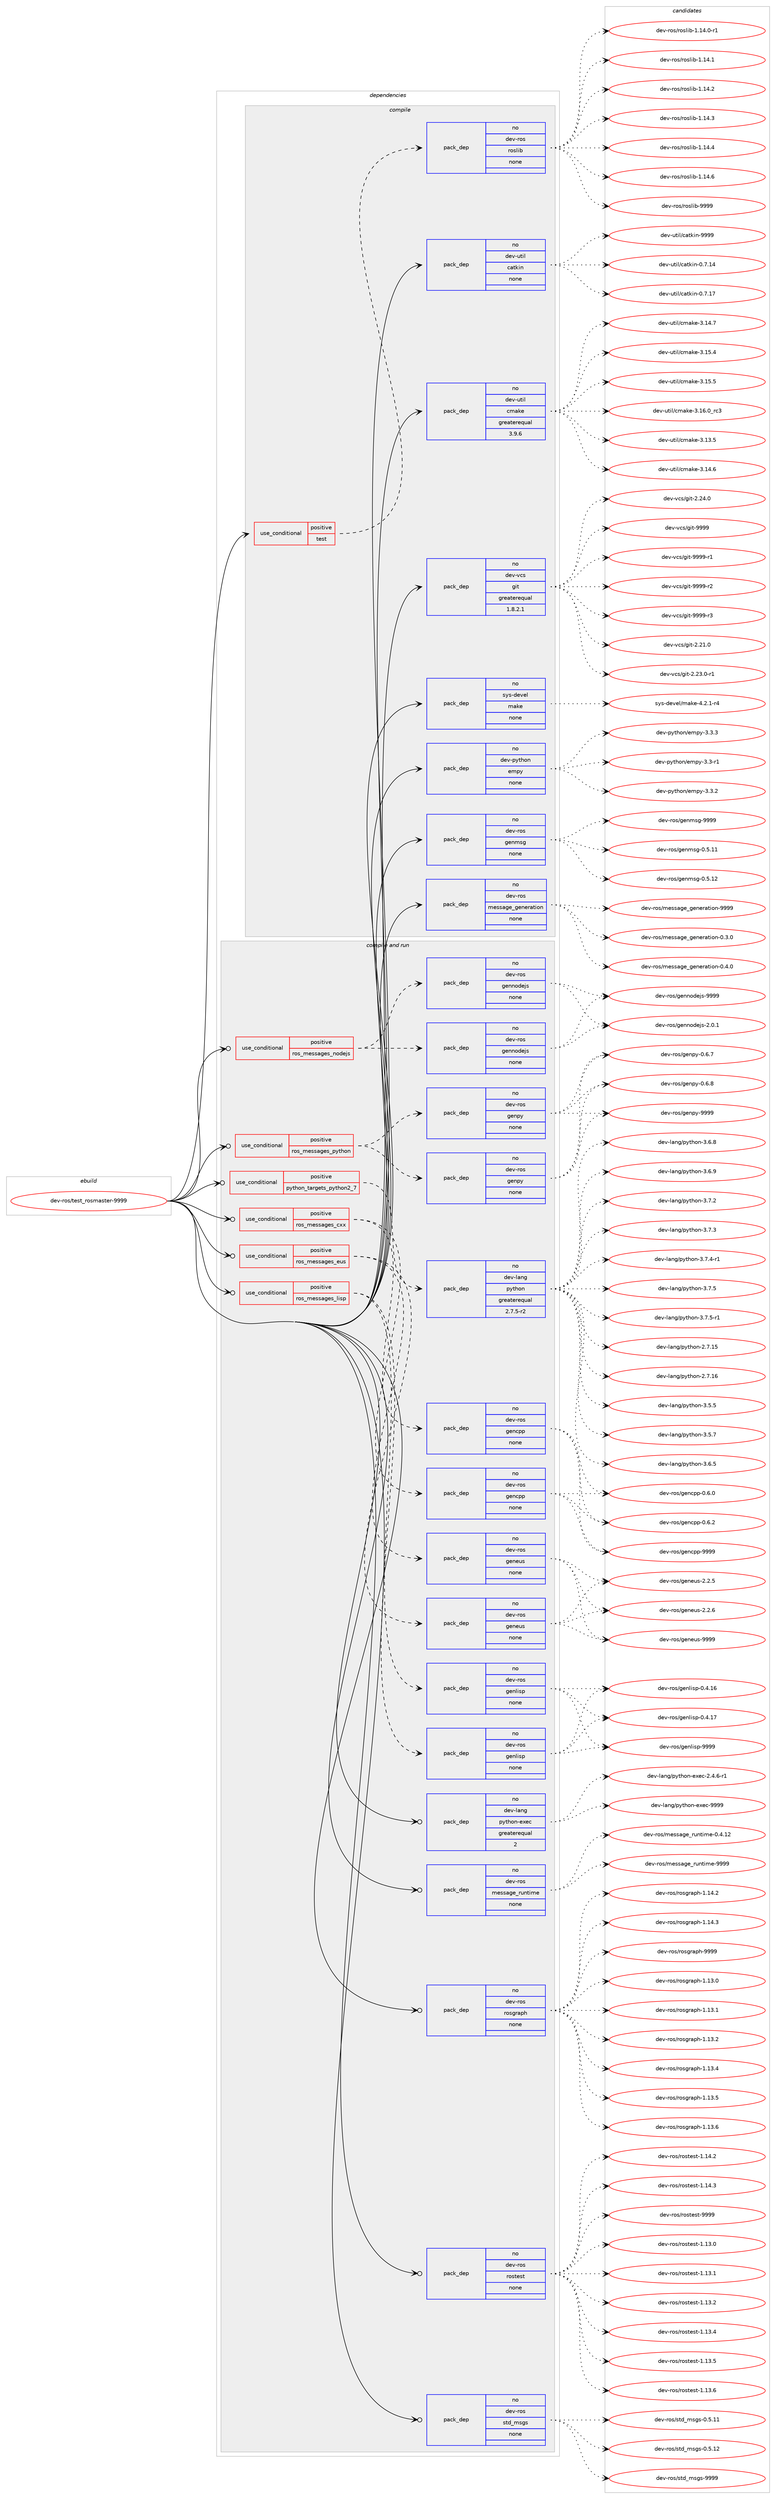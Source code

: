 digraph prolog {

# *************
# Graph options
# *************

newrank=true;
concentrate=true;
compound=true;
graph [rankdir=LR,fontname=Helvetica,fontsize=10,ranksep=1.5];#, ranksep=2.5, nodesep=0.2];
edge  [arrowhead=vee];
node  [fontname=Helvetica,fontsize=10];

# **********
# The ebuild
# **********

subgraph cluster_leftcol {
color=gray;
rank=same;
label=<<i>ebuild</i>>;
id [label="dev-ros/test_rosmaster-9999", color=red, width=4, href="../dev-ros/test_rosmaster-9999.svg"];
}

# ****************
# The dependencies
# ****************

subgraph cluster_midcol {
color=gray;
label=<<i>dependencies</i>>;
subgraph cluster_compile {
fillcolor="#eeeeee";
style=filled;
label=<<i>compile</i>>;
subgraph cond155938 {
dependency669589 [label=<<TABLE BORDER="0" CELLBORDER="1" CELLSPACING="0" CELLPADDING="4"><TR><TD ROWSPAN="3" CELLPADDING="10">use_conditional</TD></TR><TR><TD>positive</TD></TR><TR><TD>test</TD></TR></TABLE>>, shape=none, color=red];
subgraph pack501745 {
dependency669590 [label=<<TABLE BORDER="0" CELLBORDER="1" CELLSPACING="0" CELLPADDING="4" WIDTH="220"><TR><TD ROWSPAN="6" CELLPADDING="30">pack_dep</TD></TR><TR><TD WIDTH="110">no</TD></TR><TR><TD>dev-ros</TD></TR><TR><TD>roslib</TD></TR><TR><TD>none</TD></TR><TR><TD></TD></TR></TABLE>>, shape=none, color=blue];
}
dependency669589:e -> dependency669590:w [weight=20,style="dashed",arrowhead="vee"];
}
id:e -> dependency669589:w [weight=20,style="solid",arrowhead="vee"];
subgraph pack501746 {
dependency669591 [label=<<TABLE BORDER="0" CELLBORDER="1" CELLSPACING="0" CELLPADDING="4" WIDTH="220"><TR><TD ROWSPAN="6" CELLPADDING="30">pack_dep</TD></TR><TR><TD WIDTH="110">no</TD></TR><TR><TD>dev-python</TD></TR><TR><TD>empy</TD></TR><TR><TD>none</TD></TR><TR><TD></TD></TR></TABLE>>, shape=none, color=blue];
}
id:e -> dependency669591:w [weight=20,style="solid",arrowhead="vee"];
subgraph pack501747 {
dependency669592 [label=<<TABLE BORDER="0" CELLBORDER="1" CELLSPACING="0" CELLPADDING="4" WIDTH="220"><TR><TD ROWSPAN="6" CELLPADDING="30">pack_dep</TD></TR><TR><TD WIDTH="110">no</TD></TR><TR><TD>dev-ros</TD></TR><TR><TD>genmsg</TD></TR><TR><TD>none</TD></TR><TR><TD></TD></TR></TABLE>>, shape=none, color=blue];
}
id:e -> dependency669592:w [weight=20,style="solid",arrowhead="vee"];
subgraph pack501748 {
dependency669593 [label=<<TABLE BORDER="0" CELLBORDER="1" CELLSPACING="0" CELLPADDING="4" WIDTH="220"><TR><TD ROWSPAN="6" CELLPADDING="30">pack_dep</TD></TR><TR><TD WIDTH="110">no</TD></TR><TR><TD>dev-ros</TD></TR><TR><TD>message_generation</TD></TR><TR><TD>none</TD></TR><TR><TD></TD></TR></TABLE>>, shape=none, color=blue];
}
id:e -> dependency669593:w [weight=20,style="solid",arrowhead="vee"];
subgraph pack501749 {
dependency669594 [label=<<TABLE BORDER="0" CELLBORDER="1" CELLSPACING="0" CELLPADDING="4" WIDTH="220"><TR><TD ROWSPAN="6" CELLPADDING="30">pack_dep</TD></TR><TR><TD WIDTH="110">no</TD></TR><TR><TD>dev-util</TD></TR><TR><TD>catkin</TD></TR><TR><TD>none</TD></TR><TR><TD></TD></TR></TABLE>>, shape=none, color=blue];
}
id:e -> dependency669594:w [weight=20,style="solid",arrowhead="vee"];
subgraph pack501750 {
dependency669595 [label=<<TABLE BORDER="0" CELLBORDER="1" CELLSPACING="0" CELLPADDING="4" WIDTH="220"><TR><TD ROWSPAN="6" CELLPADDING="30">pack_dep</TD></TR><TR><TD WIDTH="110">no</TD></TR><TR><TD>dev-util</TD></TR><TR><TD>cmake</TD></TR><TR><TD>greaterequal</TD></TR><TR><TD>3.9.6</TD></TR></TABLE>>, shape=none, color=blue];
}
id:e -> dependency669595:w [weight=20,style="solid",arrowhead="vee"];
subgraph pack501751 {
dependency669596 [label=<<TABLE BORDER="0" CELLBORDER="1" CELLSPACING="0" CELLPADDING="4" WIDTH="220"><TR><TD ROWSPAN="6" CELLPADDING="30">pack_dep</TD></TR><TR><TD WIDTH="110">no</TD></TR><TR><TD>dev-vcs</TD></TR><TR><TD>git</TD></TR><TR><TD>greaterequal</TD></TR><TR><TD>1.8.2.1</TD></TR></TABLE>>, shape=none, color=blue];
}
id:e -> dependency669596:w [weight=20,style="solid",arrowhead="vee"];
subgraph pack501752 {
dependency669597 [label=<<TABLE BORDER="0" CELLBORDER="1" CELLSPACING="0" CELLPADDING="4" WIDTH="220"><TR><TD ROWSPAN="6" CELLPADDING="30">pack_dep</TD></TR><TR><TD WIDTH="110">no</TD></TR><TR><TD>sys-devel</TD></TR><TR><TD>make</TD></TR><TR><TD>none</TD></TR><TR><TD></TD></TR></TABLE>>, shape=none, color=blue];
}
id:e -> dependency669597:w [weight=20,style="solid",arrowhead="vee"];
}
subgraph cluster_compileandrun {
fillcolor="#eeeeee";
style=filled;
label=<<i>compile and run</i>>;
subgraph cond155939 {
dependency669598 [label=<<TABLE BORDER="0" CELLBORDER="1" CELLSPACING="0" CELLPADDING="4"><TR><TD ROWSPAN="3" CELLPADDING="10">use_conditional</TD></TR><TR><TD>positive</TD></TR><TR><TD>python_targets_python2_7</TD></TR></TABLE>>, shape=none, color=red];
subgraph pack501753 {
dependency669599 [label=<<TABLE BORDER="0" CELLBORDER="1" CELLSPACING="0" CELLPADDING="4" WIDTH="220"><TR><TD ROWSPAN="6" CELLPADDING="30">pack_dep</TD></TR><TR><TD WIDTH="110">no</TD></TR><TR><TD>dev-lang</TD></TR><TR><TD>python</TD></TR><TR><TD>greaterequal</TD></TR><TR><TD>2.7.5-r2</TD></TR></TABLE>>, shape=none, color=blue];
}
dependency669598:e -> dependency669599:w [weight=20,style="dashed",arrowhead="vee"];
}
id:e -> dependency669598:w [weight=20,style="solid",arrowhead="odotvee"];
subgraph cond155940 {
dependency669600 [label=<<TABLE BORDER="0" CELLBORDER="1" CELLSPACING="0" CELLPADDING="4"><TR><TD ROWSPAN="3" CELLPADDING="10">use_conditional</TD></TR><TR><TD>positive</TD></TR><TR><TD>ros_messages_cxx</TD></TR></TABLE>>, shape=none, color=red];
subgraph pack501754 {
dependency669601 [label=<<TABLE BORDER="0" CELLBORDER="1" CELLSPACING="0" CELLPADDING="4" WIDTH="220"><TR><TD ROWSPAN="6" CELLPADDING="30">pack_dep</TD></TR><TR><TD WIDTH="110">no</TD></TR><TR><TD>dev-ros</TD></TR><TR><TD>gencpp</TD></TR><TR><TD>none</TD></TR><TR><TD></TD></TR></TABLE>>, shape=none, color=blue];
}
dependency669600:e -> dependency669601:w [weight=20,style="dashed",arrowhead="vee"];
subgraph pack501755 {
dependency669602 [label=<<TABLE BORDER="0" CELLBORDER="1" CELLSPACING="0" CELLPADDING="4" WIDTH="220"><TR><TD ROWSPAN="6" CELLPADDING="30">pack_dep</TD></TR><TR><TD WIDTH="110">no</TD></TR><TR><TD>dev-ros</TD></TR><TR><TD>gencpp</TD></TR><TR><TD>none</TD></TR><TR><TD></TD></TR></TABLE>>, shape=none, color=blue];
}
dependency669600:e -> dependency669602:w [weight=20,style="dashed",arrowhead="vee"];
}
id:e -> dependency669600:w [weight=20,style="solid",arrowhead="odotvee"];
subgraph cond155941 {
dependency669603 [label=<<TABLE BORDER="0" CELLBORDER="1" CELLSPACING="0" CELLPADDING="4"><TR><TD ROWSPAN="3" CELLPADDING="10">use_conditional</TD></TR><TR><TD>positive</TD></TR><TR><TD>ros_messages_eus</TD></TR></TABLE>>, shape=none, color=red];
subgraph pack501756 {
dependency669604 [label=<<TABLE BORDER="0" CELLBORDER="1" CELLSPACING="0" CELLPADDING="4" WIDTH="220"><TR><TD ROWSPAN="6" CELLPADDING="30">pack_dep</TD></TR><TR><TD WIDTH="110">no</TD></TR><TR><TD>dev-ros</TD></TR><TR><TD>geneus</TD></TR><TR><TD>none</TD></TR><TR><TD></TD></TR></TABLE>>, shape=none, color=blue];
}
dependency669603:e -> dependency669604:w [weight=20,style="dashed",arrowhead="vee"];
subgraph pack501757 {
dependency669605 [label=<<TABLE BORDER="0" CELLBORDER="1" CELLSPACING="0" CELLPADDING="4" WIDTH="220"><TR><TD ROWSPAN="6" CELLPADDING="30">pack_dep</TD></TR><TR><TD WIDTH="110">no</TD></TR><TR><TD>dev-ros</TD></TR><TR><TD>geneus</TD></TR><TR><TD>none</TD></TR><TR><TD></TD></TR></TABLE>>, shape=none, color=blue];
}
dependency669603:e -> dependency669605:w [weight=20,style="dashed",arrowhead="vee"];
}
id:e -> dependency669603:w [weight=20,style="solid",arrowhead="odotvee"];
subgraph cond155942 {
dependency669606 [label=<<TABLE BORDER="0" CELLBORDER="1" CELLSPACING="0" CELLPADDING="4"><TR><TD ROWSPAN="3" CELLPADDING="10">use_conditional</TD></TR><TR><TD>positive</TD></TR><TR><TD>ros_messages_lisp</TD></TR></TABLE>>, shape=none, color=red];
subgraph pack501758 {
dependency669607 [label=<<TABLE BORDER="0" CELLBORDER="1" CELLSPACING="0" CELLPADDING="4" WIDTH="220"><TR><TD ROWSPAN="6" CELLPADDING="30">pack_dep</TD></TR><TR><TD WIDTH="110">no</TD></TR><TR><TD>dev-ros</TD></TR><TR><TD>genlisp</TD></TR><TR><TD>none</TD></TR><TR><TD></TD></TR></TABLE>>, shape=none, color=blue];
}
dependency669606:e -> dependency669607:w [weight=20,style="dashed",arrowhead="vee"];
subgraph pack501759 {
dependency669608 [label=<<TABLE BORDER="0" CELLBORDER="1" CELLSPACING="0" CELLPADDING="4" WIDTH="220"><TR><TD ROWSPAN="6" CELLPADDING="30">pack_dep</TD></TR><TR><TD WIDTH="110">no</TD></TR><TR><TD>dev-ros</TD></TR><TR><TD>genlisp</TD></TR><TR><TD>none</TD></TR><TR><TD></TD></TR></TABLE>>, shape=none, color=blue];
}
dependency669606:e -> dependency669608:w [weight=20,style="dashed",arrowhead="vee"];
}
id:e -> dependency669606:w [weight=20,style="solid",arrowhead="odotvee"];
subgraph cond155943 {
dependency669609 [label=<<TABLE BORDER="0" CELLBORDER="1" CELLSPACING="0" CELLPADDING="4"><TR><TD ROWSPAN="3" CELLPADDING="10">use_conditional</TD></TR><TR><TD>positive</TD></TR><TR><TD>ros_messages_nodejs</TD></TR></TABLE>>, shape=none, color=red];
subgraph pack501760 {
dependency669610 [label=<<TABLE BORDER="0" CELLBORDER="1" CELLSPACING="0" CELLPADDING="4" WIDTH="220"><TR><TD ROWSPAN="6" CELLPADDING="30">pack_dep</TD></TR><TR><TD WIDTH="110">no</TD></TR><TR><TD>dev-ros</TD></TR><TR><TD>gennodejs</TD></TR><TR><TD>none</TD></TR><TR><TD></TD></TR></TABLE>>, shape=none, color=blue];
}
dependency669609:e -> dependency669610:w [weight=20,style="dashed",arrowhead="vee"];
subgraph pack501761 {
dependency669611 [label=<<TABLE BORDER="0" CELLBORDER="1" CELLSPACING="0" CELLPADDING="4" WIDTH="220"><TR><TD ROWSPAN="6" CELLPADDING="30">pack_dep</TD></TR><TR><TD WIDTH="110">no</TD></TR><TR><TD>dev-ros</TD></TR><TR><TD>gennodejs</TD></TR><TR><TD>none</TD></TR><TR><TD></TD></TR></TABLE>>, shape=none, color=blue];
}
dependency669609:e -> dependency669611:w [weight=20,style="dashed",arrowhead="vee"];
}
id:e -> dependency669609:w [weight=20,style="solid",arrowhead="odotvee"];
subgraph cond155944 {
dependency669612 [label=<<TABLE BORDER="0" CELLBORDER="1" CELLSPACING="0" CELLPADDING="4"><TR><TD ROWSPAN="3" CELLPADDING="10">use_conditional</TD></TR><TR><TD>positive</TD></TR><TR><TD>ros_messages_python</TD></TR></TABLE>>, shape=none, color=red];
subgraph pack501762 {
dependency669613 [label=<<TABLE BORDER="0" CELLBORDER="1" CELLSPACING="0" CELLPADDING="4" WIDTH="220"><TR><TD ROWSPAN="6" CELLPADDING="30">pack_dep</TD></TR><TR><TD WIDTH="110">no</TD></TR><TR><TD>dev-ros</TD></TR><TR><TD>genpy</TD></TR><TR><TD>none</TD></TR><TR><TD></TD></TR></TABLE>>, shape=none, color=blue];
}
dependency669612:e -> dependency669613:w [weight=20,style="dashed",arrowhead="vee"];
subgraph pack501763 {
dependency669614 [label=<<TABLE BORDER="0" CELLBORDER="1" CELLSPACING="0" CELLPADDING="4" WIDTH="220"><TR><TD ROWSPAN="6" CELLPADDING="30">pack_dep</TD></TR><TR><TD WIDTH="110">no</TD></TR><TR><TD>dev-ros</TD></TR><TR><TD>genpy</TD></TR><TR><TD>none</TD></TR><TR><TD></TD></TR></TABLE>>, shape=none, color=blue];
}
dependency669612:e -> dependency669614:w [weight=20,style="dashed",arrowhead="vee"];
}
id:e -> dependency669612:w [weight=20,style="solid",arrowhead="odotvee"];
subgraph pack501764 {
dependency669615 [label=<<TABLE BORDER="0" CELLBORDER="1" CELLSPACING="0" CELLPADDING="4" WIDTH="220"><TR><TD ROWSPAN="6" CELLPADDING="30">pack_dep</TD></TR><TR><TD WIDTH="110">no</TD></TR><TR><TD>dev-lang</TD></TR><TR><TD>python-exec</TD></TR><TR><TD>greaterequal</TD></TR><TR><TD>2</TD></TR></TABLE>>, shape=none, color=blue];
}
id:e -> dependency669615:w [weight=20,style="solid",arrowhead="odotvee"];
subgraph pack501765 {
dependency669616 [label=<<TABLE BORDER="0" CELLBORDER="1" CELLSPACING="0" CELLPADDING="4" WIDTH="220"><TR><TD ROWSPAN="6" CELLPADDING="30">pack_dep</TD></TR><TR><TD WIDTH="110">no</TD></TR><TR><TD>dev-ros</TD></TR><TR><TD>message_runtime</TD></TR><TR><TD>none</TD></TR><TR><TD></TD></TR></TABLE>>, shape=none, color=blue];
}
id:e -> dependency669616:w [weight=20,style="solid",arrowhead="odotvee"];
subgraph pack501766 {
dependency669617 [label=<<TABLE BORDER="0" CELLBORDER="1" CELLSPACING="0" CELLPADDING="4" WIDTH="220"><TR><TD ROWSPAN="6" CELLPADDING="30">pack_dep</TD></TR><TR><TD WIDTH="110">no</TD></TR><TR><TD>dev-ros</TD></TR><TR><TD>rosgraph</TD></TR><TR><TD>none</TD></TR><TR><TD></TD></TR></TABLE>>, shape=none, color=blue];
}
id:e -> dependency669617:w [weight=20,style="solid",arrowhead="odotvee"];
subgraph pack501767 {
dependency669618 [label=<<TABLE BORDER="0" CELLBORDER="1" CELLSPACING="0" CELLPADDING="4" WIDTH="220"><TR><TD ROWSPAN="6" CELLPADDING="30">pack_dep</TD></TR><TR><TD WIDTH="110">no</TD></TR><TR><TD>dev-ros</TD></TR><TR><TD>rostest</TD></TR><TR><TD>none</TD></TR><TR><TD></TD></TR></TABLE>>, shape=none, color=blue];
}
id:e -> dependency669618:w [weight=20,style="solid",arrowhead="odotvee"];
subgraph pack501768 {
dependency669619 [label=<<TABLE BORDER="0" CELLBORDER="1" CELLSPACING="0" CELLPADDING="4" WIDTH="220"><TR><TD ROWSPAN="6" CELLPADDING="30">pack_dep</TD></TR><TR><TD WIDTH="110">no</TD></TR><TR><TD>dev-ros</TD></TR><TR><TD>std_msgs</TD></TR><TR><TD>none</TD></TR><TR><TD></TD></TR></TABLE>>, shape=none, color=blue];
}
id:e -> dependency669619:w [weight=20,style="solid",arrowhead="odotvee"];
}
subgraph cluster_run {
fillcolor="#eeeeee";
style=filled;
label=<<i>run</i>>;
}
}

# **************
# The candidates
# **************

subgraph cluster_choices {
rank=same;
color=gray;
label=<<i>candidates</i>>;

subgraph choice501745 {
color=black;
nodesep=1;
choice100101118451141111154711411111510810598454946495246484511449 [label="dev-ros/roslib-1.14.0-r1", color=red, width=4,href="../dev-ros/roslib-1.14.0-r1.svg"];
choice10010111845114111115471141111151081059845494649524649 [label="dev-ros/roslib-1.14.1", color=red, width=4,href="../dev-ros/roslib-1.14.1.svg"];
choice10010111845114111115471141111151081059845494649524650 [label="dev-ros/roslib-1.14.2", color=red, width=4,href="../dev-ros/roslib-1.14.2.svg"];
choice10010111845114111115471141111151081059845494649524651 [label="dev-ros/roslib-1.14.3", color=red, width=4,href="../dev-ros/roslib-1.14.3.svg"];
choice10010111845114111115471141111151081059845494649524652 [label="dev-ros/roslib-1.14.4", color=red, width=4,href="../dev-ros/roslib-1.14.4.svg"];
choice10010111845114111115471141111151081059845494649524654 [label="dev-ros/roslib-1.14.6", color=red, width=4,href="../dev-ros/roslib-1.14.6.svg"];
choice1001011184511411111547114111115108105984557575757 [label="dev-ros/roslib-9999", color=red, width=4,href="../dev-ros/roslib-9999.svg"];
dependency669590:e -> choice100101118451141111154711411111510810598454946495246484511449:w [style=dotted,weight="100"];
dependency669590:e -> choice10010111845114111115471141111151081059845494649524649:w [style=dotted,weight="100"];
dependency669590:e -> choice10010111845114111115471141111151081059845494649524650:w [style=dotted,weight="100"];
dependency669590:e -> choice10010111845114111115471141111151081059845494649524651:w [style=dotted,weight="100"];
dependency669590:e -> choice10010111845114111115471141111151081059845494649524652:w [style=dotted,weight="100"];
dependency669590:e -> choice10010111845114111115471141111151081059845494649524654:w [style=dotted,weight="100"];
dependency669590:e -> choice1001011184511411111547114111115108105984557575757:w [style=dotted,weight="100"];
}
subgraph choice501746 {
color=black;
nodesep=1;
choice1001011184511212111610411111047101109112121455146514511449 [label="dev-python/empy-3.3-r1", color=red, width=4,href="../dev-python/empy-3.3-r1.svg"];
choice1001011184511212111610411111047101109112121455146514650 [label="dev-python/empy-3.3.2", color=red, width=4,href="../dev-python/empy-3.3.2.svg"];
choice1001011184511212111610411111047101109112121455146514651 [label="dev-python/empy-3.3.3", color=red, width=4,href="../dev-python/empy-3.3.3.svg"];
dependency669591:e -> choice1001011184511212111610411111047101109112121455146514511449:w [style=dotted,weight="100"];
dependency669591:e -> choice1001011184511212111610411111047101109112121455146514650:w [style=dotted,weight="100"];
dependency669591:e -> choice1001011184511212111610411111047101109112121455146514651:w [style=dotted,weight="100"];
}
subgraph choice501747 {
color=black;
nodesep=1;
choice100101118451141111154710310111010911510345484653464949 [label="dev-ros/genmsg-0.5.11", color=red, width=4,href="../dev-ros/genmsg-0.5.11.svg"];
choice100101118451141111154710310111010911510345484653464950 [label="dev-ros/genmsg-0.5.12", color=red, width=4,href="../dev-ros/genmsg-0.5.12.svg"];
choice10010111845114111115471031011101091151034557575757 [label="dev-ros/genmsg-9999", color=red, width=4,href="../dev-ros/genmsg-9999.svg"];
dependency669592:e -> choice100101118451141111154710310111010911510345484653464949:w [style=dotted,weight="100"];
dependency669592:e -> choice100101118451141111154710310111010911510345484653464950:w [style=dotted,weight="100"];
dependency669592:e -> choice10010111845114111115471031011101091151034557575757:w [style=dotted,weight="100"];
}
subgraph choice501748 {
color=black;
nodesep=1;
choice1001011184511411111547109101115115971031019510310111010111497116105111110454846514648 [label="dev-ros/message_generation-0.3.0", color=red, width=4,href="../dev-ros/message_generation-0.3.0.svg"];
choice1001011184511411111547109101115115971031019510310111010111497116105111110454846524648 [label="dev-ros/message_generation-0.4.0", color=red, width=4,href="../dev-ros/message_generation-0.4.0.svg"];
choice10010111845114111115471091011151159710310195103101110101114971161051111104557575757 [label="dev-ros/message_generation-9999", color=red, width=4,href="../dev-ros/message_generation-9999.svg"];
dependency669593:e -> choice1001011184511411111547109101115115971031019510310111010111497116105111110454846514648:w [style=dotted,weight="100"];
dependency669593:e -> choice1001011184511411111547109101115115971031019510310111010111497116105111110454846524648:w [style=dotted,weight="100"];
dependency669593:e -> choice10010111845114111115471091011151159710310195103101110101114971161051111104557575757:w [style=dotted,weight="100"];
}
subgraph choice501749 {
color=black;
nodesep=1;
choice1001011184511711610510847999711610710511045484655464952 [label="dev-util/catkin-0.7.14", color=red, width=4,href="../dev-util/catkin-0.7.14.svg"];
choice1001011184511711610510847999711610710511045484655464955 [label="dev-util/catkin-0.7.17", color=red, width=4,href="../dev-util/catkin-0.7.17.svg"];
choice100101118451171161051084799971161071051104557575757 [label="dev-util/catkin-9999", color=red, width=4,href="../dev-util/catkin-9999.svg"];
dependency669594:e -> choice1001011184511711610510847999711610710511045484655464952:w [style=dotted,weight="100"];
dependency669594:e -> choice1001011184511711610510847999711610710511045484655464955:w [style=dotted,weight="100"];
dependency669594:e -> choice100101118451171161051084799971161071051104557575757:w [style=dotted,weight="100"];
}
subgraph choice501750 {
color=black;
nodesep=1;
choice1001011184511711610510847991099710710145514649514653 [label="dev-util/cmake-3.13.5", color=red, width=4,href="../dev-util/cmake-3.13.5.svg"];
choice1001011184511711610510847991099710710145514649524654 [label="dev-util/cmake-3.14.6", color=red, width=4,href="../dev-util/cmake-3.14.6.svg"];
choice1001011184511711610510847991099710710145514649524655 [label="dev-util/cmake-3.14.7", color=red, width=4,href="../dev-util/cmake-3.14.7.svg"];
choice1001011184511711610510847991099710710145514649534652 [label="dev-util/cmake-3.15.4", color=red, width=4,href="../dev-util/cmake-3.15.4.svg"];
choice1001011184511711610510847991099710710145514649534653 [label="dev-util/cmake-3.15.5", color=red, width=4,href="../dev-util/cmake-3.15.5.svg"];
choice1001011184511711610510847991099710710145514649544648951149951 [label="dev-util/cmake-3.16.0_rc3", color=red, width=4,href="../dev-util/cmake-3.16.0_rc3.svg"];
dependency669595:e -> choice1001011184511711610510847991099710710145514649514653:w [style=dotted,weight="100"];
dependency669595:e -> choice1001011184511711610510847991099710710145514649524654:w [style=dotted,weight="100"];
dependency669595:e -> choice1001011184511711610510847991099710710145514649524655:w [style=dotted,weight="100"];
dependency669595:e -> choice1001011184511711610510847991099710710145514649534652:w [style=dotted,weight="100"];
dependency669595:e -> choice1001011184511711610510847991099710710145514649534653:w [style=dotted,weight="100"];
dependency669595:e -> choice1001011184511711610510847991099710710145514649544648951149951:w [style=dotted,weight="100"];
}
subgraph choice501751 {
color=black;
nodesep=1;
choice10010111845118991154710310511645504650494648 [label="dev-vcs/git-2.21.0", color=red, width=4,href="../dev-vcs/git-2.21.0.svg"];
choice100101118451189911547103105116455046505146484511449 [label="dev-vcs/git-2.23.0-r1", color=red, width=4,href="../dev-vcs/git-2.23.0-r1.svg"];
choice10010111845118991154710310511645504650524648 [label="dev-vcs/git-2.24.0", color=red, width=4,href="../dev-vcs/git-2.24.0.svg"];
choice1001011184511899115471031051164557575757 [label="dev-vcs/git-9999", color=red, width=4,href="../dev-vcs/git-9999.svg"];
choice10010111845118991154710310511645575757574511449 [label="dev-vcs/git-9999-r1", color=red, width=4,href="../dev-vcs/git-9999-r1.svg"];
choice10010111845118991154710310511645575757574511450 [label="dev-vcs/git-9999-r2", color=red, width=4,href="../dev-vcs/git-9999-r2.svg"];
choice10010111845118991154710310511645575757574511451 [label="dev-vcs/git-9999-r3", color=red, width=4,href="../dev-vcs/git-9999-r3.svg"];
dependency669596:e -> choice10010111845118991154710310511645504650494648:w [style=dotted,weight="100"];
dependency669596:e -> choice100101118451189911547103105116455046505146484511449:w [style=dotted,weight="100"];
dependency669596:e -> choice10010111845118991154710310511645504650524648:w [style=dotted,weight="100"];
dependency669596:e -> choice1001011184511899115471031051164557575757:w [style=dotted,weight="100"];
dependency669596:e -> choice10010111845118991154710310511645575757574511449:w [style=dotted,weight="100"];
dependency669596:e -> choice10010111845118991154710310511645575757574511450:w [style=dotted,weight="100"];
dependency669596:e -> choice10010111845118991154710310511645575757574511451:w [style=dotted,weight="100"];
}
subgraph choice501752 {
color=black;
nodesep=1;
choice1151211154510010111810110847109971071014552465046494511452 [label="sys-devel/make-4.2.1-r4", color=red, width=4,href="../sys-devel/make-4.2.1-r4.svg"];
dependency669597:e -> choice1151211154510010111810110847109971071014552465046494511452:w [style=dotted,weight="100"];
}
subgraph choice501753 {
color=black;
nodesep=1;
choice10010111845108971101034711212111610411111045504655464953 [label="dev-lang/python-2.7.15", color=red, width=4,href="../dev-lang/python-2.7.15.svg"];
choice10010111845108971101034711212111610411111045504655464954 [label="dev-lang/python-2.7.16", color=red, width=4,href="../dev-lang/python-2.7.16.svg"];
choice100101118451089711010347112121116104111110455146534653 [label="dev-lang/python-3.5.5", color=red, width=4,href="../dev-lang/python-3.5.5.svg"];
choice100101118451089711010347112121116104111110455146534655 [label="dev-lang/python-3.5.7", color=red, width=4,href="../dev-lang/python-3.5.7.svg"];
choice100101118451089711010347112121116104111110455146544653 [label="dev-lang/python-3.6.5", color=red, width=4,href="../dev-lang/python-3.6.5.svg"];
choice100101118451089711010347112121116104111110455146544656 [label="dev-lang/python-3.6.8", color=red, width=4,href="../dev-lang/python-3.6.8.svg"];
choice100101118451089711010347112121116104111110455146544657 [label="dev-lang/python-3.6.9", color=red, width=4,href="../dev-lang/python-3.6.9.svg"];
choice100101118451089711010347112121116104111110455146554650 [label="dev-lang/python-3.7.2", color=red, width=4,href="../dev-lang/python-3.7.2.svg"];
choice100101118451089711010347112121116104111110455146554651 [label="dev-lang/python-3.7.3", color=red, width=4,href="../dev-lang/python-3.7.3.svg"];
choice1001011184510897110103471121211161041111104551465546524511449 [label="dev-lang/python-3.7.4-r1", color=red, width=4,href="../dev-lang/python-3.7.4-r1.svg"];
choice100101118451089711010347112121116104111110455146554653 [label="dev-lang/python-3.7.5", color=red, width=4,href="../dev-lang/python-3.7.5.svg"];
choice1001011184510897110103471121211161041111104551465546534511449 [label="dev-lang/python-3.7.5-r1", color=red, width=4,href="../dev-lang/python-3.7.5-r1.svg"];
dependency669599:e -> choice10010111845108971101034711212111610411111045504655464953:w [style=dotted,weight="100"];
dependency669599:e -> choice10010111845108971101034711212111610411111045504655464954:w [style=dotted,weight="100"];
dependency669599:e -> choice100101118451089711010347112121116104111110455146534653:w [style=dotted,weight="100"];
dependency669599:e -> choice100101118451089711010347112121116104111110455146534655:w [style=dotted,weight="100"];
dependency669599:e -> choice100101118451089711010347112121116104111110455146544653:w [style=dotted,weight="100"];
dependency669599:e -> choice100101118451089711010347112121116104111110455146544656:w [style=dotted,weight="100"];
dependency669599:e -> choice100101118451089711010347112121116104111110455146544657:w [style=dotted,weight="100"];
dependency669599:e -> choice100101118451089711010347112121116104111110455146554650:w [style=dotted,weight="100"];
dependency669599:e -> choice100101118451089711010347112121116104111110455146554651:w [style=dotted,weight="100"];
dependency669599:e -> choice1001011184510897110103471121211161041111104551465546524511449:w [style=dotted,weight="100"];
dependency669599:e -> choice100101118451089711010347112121116104111110455146554653:w [style=dotted,weight="100"];
dependency669599:e -> choice1001011184510897110103471121211161041111104551465546534511449:w [style=dotted,weight="100"];
}
subgraph choice501754 {
color=black;
nodesep=1;
choice100101118451141111154710310111099112112454846544648 [label="dev-ros/gencpp-0.6.0", color=red, width=4,href="../dev-ros/gencpp-0.6.0.svg"];
choice100101118451141111154710310111099112112454846544650 [label="dev-ros/gencpp-0.6.2", color=red, width=4,href="../dev-ros/gencpp-0.6.2.svg"];
choice1001011184511411111547103101110991121124557575757 [label="dev-ros/gencpp-9999", color=red, width=4,href="../dev-ros/gencpp-9999.svg"];
dependency669601:e -> choice100101118451141111154710310111099112112454846544648:w [style=dotted,weight="100"];
dependency669601:e -> choice100101118451141111154710310111099112112454846544650:w [style=dotted,weight="100"];
dependency669601:e -> choice1001011184511411111547103101110991121124557575757:w [style=dotted,weight="100"];
}
subgraph choice501755 {
color=black;
nodesep=1;
choice100101118451141111154710310111099112112454846544648 [label="dev-ros/gencpp-0.6.0", color=red, width=4,href="../dev-ros/gencpp-0.6.0.svg"];
choice100101118451141111154710310111099112112454846544650 [label="dev-ros/gencpp-0.6.2", color=red, width=4,href="../dev-ros/gencpp-0.6.2.svg"];
choice1001011184511411111547103101110991121124557575757 [label="dev-ros/gencpp-9999", color=red, width=4,href="../dev-ros/gencpp-9999.svg"];
dependency669602:e -> choice100101118451141111154710310111099112112454846544648:w [style=dotted,weight="100"];
dependency669602:e -> choice100101118451141111154710310111099112112454846544650:w [style=dotted,weight="100"];
dependency669602:e -> choice1001011184511411111547103101110991121124557575757:w [style=dotted,weight="100"];
}
subgraph choice501756 {
color=black;
nodesep=1;
choice1001011184511411111547103101110101117115455046504653 [label="dev-ros/geneus-2.2.5", color=red, width=4,href="../dev-ros/geneus-2.2.5.svg"];
choice1001011184511411111547103101110101117115455046504654 [label="dev-ros/geneus-2.2.6", color=red, width=4,href="../dev-ros/geneus-2.2.6.svg"];
choice10010111845114111115471031011101011171154557575757 [label="dev-ros/geneus-9999", color=red, width=4,href="../dev-ros/geneus-9999.svg"];
dependency669604:e -> choice1001011184511411111547103101110101117115455046504653:w [style=dotted,weight="100"];
dependency669604:e -> choice1001011184511411111547103101110101117115455046504654:w [style=dotted,weight="100"];
dependency669604:e -> choice10010111845114111115471031011101011171154557575757:w [style=dotted,weight="100"];
}
subgraph choice501757 {
color=black;
nodesep=1;
choice1001011184511411111547103101110101117115455046504653 [label="dev-ros/geneus-2.2.5", color=red, width=4,href="../dev-ros/geneus-2.2.5.svg"];
choice1001011184511411111547103101110101117115455046504654 [label="dev-ros/geneus-2.2.6", color=red, width=4,href="../dev-ros/geneus-2.2.6.svg"];
choice10010111845114111115471031011101011171154557575757 [label="dev-ros/geneus-9999", color=red, width=4,href="../dev-ros/geneus-9999.svg"];
dependency669605:e -> choice1001011184511411111547103101110101117115455046504653:w [style=dotted,weight="100"];
dependency669605:e -> choice1001011184511411111547103101110101117115455046504654:w [style=dotted,weight="100"];
dependency669605:e -> choice10010111845114111115471031011101011171154557575757:w [style=dotted,weight="100"];
}
subgraph choice501758 {
color=black;
nodesep=1;
choice100101118451141111154710310111010810511511245484652464954 [label="dev-ros/genlisp-0.4.16", color=red, width=4,href="../dev-ros/genlisp-0.4.16.svg"];
choice100101118451141111154710310111010810511511245484652464955 [label="dev-ros/genlisp-0.4.17", color=red, width=4,href="../dev-ros/genlisp-0.4.17.svg"];
choice10010111845114111115471031011101081051151124557575757 [label="dev-ros/genlisp-9999", color=red, width=4,href="../dev-ros/genlisp-9999.svg"];
dependency669607:e -> choice100101118451141111154710310111010810511511245484652464954:w [style=dotted,weight="100"];
dependency669607:e -> choice100101118451141111154710310111010810511511245484652464955:w [style=dotted,weight="100"];
dependency669607:e -> choice10010111845114111115471031011101081051151124557575757:w [style=dotted,weight="100"];
}
subgraph choice501759 {
color=black;
nodesep=1;
choice100101118451141111154710310111010810511511245484652464954 [label="dev-ros/genlisp-0.4.16", color=red, width=4,href="../dev-ros/genlisp-0.4.16.svg"];
choice100101118451141111154710310111010810511511245484652464955 [label="dev-ros/genlisp-0.4.17", color=red, width=4,href="../dev-ros/genlisp-0.4.17.svg"];
choice10010111845114111115471031011101081051151124557575757 [label="dev-ros/genlisp-9999", color=red, width=4,href="../dev-ros/genlisp-9999.svg"];
dependency669608:e -> choice100101118451141111154710310111010810511511245484652464954:w [style=dotted,weight="100"];
dependency669608:e -> choice100101118451141111154710310111010810511511245484652464955:w [style=dotted,weight="100"];
dependency669608:e -> choice10010111845114111115471031011101081051151124557575757:w [style=dotted,weight="100"];
}
subgraph choice501760 {
color=black;
nodesep=1;
choice1001011184511411111547103101110110111100101106115455046484649 [label="dev-ros/gennodejs-2.0.1", color=red, width=4,href="../dev-ros/gennodejs-2.0.1.svg"];
choice10010111845114111115471031011101101111001011061154557575757 [label="dev-ros/gennodejs-9999", color=red, width=4,href="../dev-ros/gennodejs-9999.svg"];
dependency669610:e -> choice1001011184511411111547103101110110111100101106115455046484649:w [style=dotted,weight="100"];
dependency669610:e -> choice10010111845114111115471031011101101111001011061154557575757:w [style=dotted,weight="100"];
}
subgraph choice501761 {
color=black;
nodesep=1;
choice1001011184511411111547103101110110111100101106115455046484649 [label="dev-ros/gennodejs-2.0.1", color=red, width=4,href="../dev-ros/gennodejs-2.0.1.svg"];
choice10010111845114111115471031011101101111001011061154557575757 [label="dev-ros/gennodejs-9999", color=red, width=4,href="../dev-ros/gennodejs-9999.svg"];
dependency669611:e -> choice1001011184511411111547103101110110111100101106115455046484649:w [style=dotted,weight="100"];
dependency669611:e -> choice10010111845114111115471031011101101111001011061154557575757:w [style=dotted,weight="100"];
}
subgraph choice501762 {
color=black;
nodesep=1;
choice1001011184511411111547103101110112121454846544655 [label="dev-ros/genpy-0.6.7", color=red, width=4,href="../dev-ros/genpy-0.6.7.svg"];
choice1001011184511411111547103101110112121454846544656 [label="dev-ros/genpy-0.6.8", color=red, width=4,href="../dev-ros/genpy-0.6.8.svg"];
choice10010111845114111115471031011101121214557575757 [label="dev-ros/genpy-9999", color=red, width=4,href="../dev-ros/genpy-9999.svg"];
dependency669613:e -> choice1001011184511411111547103101110112121454846544655:w [style=dotted,weight="100"];
dependency669613:e -> choice1001011184511411111547103101110112121454846544656:w [style=dotted,weight="100"];
dependency669613:e -> choice10010111845114111115471031011101121214557575757:w [style=dotted,weight="100"];
}
subgraph choice501763 {
color=black;
nodesep=1;
choice1001011184511411111547103101110112121454846544655 [label="dev-ros/genpy-0.6.7", color=red, width=4,href="../dev-ros/genpy-0.6.7.svg"];
choice1001011184511411111547103101110112121454846544656 [label="dev-ros/genpy-0.6.8", color=red, width=4,href="../dev-ros/genpy-0.6.8.svg"];
choice10010111845114111115471031011101121214557575757 [label="dev-ros/genpy-9999", color=red, width=4,href="../dev-ros/genpy-9999.svg"];
dependency669614:e -> choice1001011184511411111547103101110112121454846544655:w [style=dotted,weight="100"];
dependency669614:e -> choice1001011184511411111547103101110112121454846544656:w [style=dotted,weight="100"];
dependency669614:e -> choice10010111845114111115471031011101121214557575757:w [style=dotted,weight="100"];
}
subgraph choice501764 {
color=black;
nodesep=1;
choice10010111845108971101034711212111610411111045101120101994550465246544511449 [label="dev-lang/python-exec-2.4.6-r1", color=red, width=4,href="../dev-lang/python-exec-2.4.6-r1.svg"];
choice10010111845108971101034711212111610411111045101120101994557575757 [label="dev-lang/python-exec-9999", color=red, width=4,href="../dev-lang/python-exec-9999.svg"];
dependency669615:e -> choice10010111845108971101034711212111610411111045101120101994550465246544511449:w [style=dotted,weight="100"];
dependency669615:e -> choice10010111845108971101034711212111610411111045101120101994557575757:w [style=dotted,weight="100"];
}
subgraph choice501765 {
color=black;
nodesep=1;
choice1001011184511411111547109101115115971031019511411711011610510910145484652464950 [label="dev-ros/message_runtime-0.4.12", color=red, width=4,href="../dev-ros/message_runtime-0.4.12.svg"];
choice100101118451141111154710910111511597103101951141171101161051091014557575757 [label="dev-ros/message_runtime-9999", color=red, width=4,href="../dev-ros/message_runtime-9999.svg"];
dependency669616:e -> choice1001011184511411111547109101115115971031019511411711011610510910145484652464950:w [style=dotted,weight="100"];
dependency669616:e -> choice100101118451141111154710910111511597103101951141171101161051091014557575757:w [style=dotted,weight="100"];
}
subgraph choice501766 {
color=black;
nodesep=1;
choice10010111845114111115471141111151031149711210445494649514648 [label="dev-ros/rosgraph-1.13.0", color=red, width=4,href="../dev-ros/rosgraph-1.13.0.svg"];
choice10010111845114111115471141111151031149711210445494649514649 [label="dev-ros/rosgraph-1.13.1", color=red, width=4,href="../dev-ros/rosgraph-1.13.1.svg"];
choice10010111845114111115471141111151031149711210445494649514650 [label="dev-ros/rosgraph-1.13.2", color=red, width=4,href="../dev-ros/rosgraph-1.13.2.svg"];
choice10010111845114111115471141111151031149711210445494649514652 [label="dev-ros/rosgraph-1.13.4", color=red, width=4,href="../dev-ros/rosgraph-1.13.4.svg"];
choice10010111845114111115471141111151031149711210445494649514653 [label="dev-ros/rosgraph-1.13.5", color=red, width=4,href="../dev-ros/rosgraph-1.13.5.svg"];
choice10010111845114111115471141111151031149711210445494649514654 [label="dev-ros/rosgraph-1.13.6", color=red, width=4,href="../dev-ros/rosgraph-1.13.6.svg"];
choice10010111845114111115471141111151031149711210445494649524650 [label="dev-ros/rosgraph-1.14.2", color=red, width=4,href="../dev-ros/rosgraph-1.14.2.svg"];
choice10010111845114111115471141111151031149711210445494649524651 [label="dev-ros/rosgraph-1.14.3", color=red, width=4,href="../dev-ros/rosgraph-1.14.3.svg"];
choice1001011184511411111547114111115103114971121044557575757 [label="dev-ros/rosgraph-9999", color=red, width=4,href="../dev-ros/rosgraph-9999.svg"];
dependency669617:e -> choice10010111845114111115471141111151031149711210445494649514648:w [style=dotted,weight="100"];
dependency669617:e -> choice10010111845114111115471141111151031149711210445494649514649:w [style=dotted,weight="100"];
dependency669617:e -> choice10010111845114111115471141111151031149711210445494649514650:w [style=dotted,weight="100"];
dependency669617:e -> choice10010111845114111115471141111151031149711210445494649514652:w [style=dotted,weight="100"];
dependency669617:e -> choice10010111845114111115471141111151031149711210445494649514653:w [style=dotted,weight="100"];
dependency669617:e -> choice10010111845114111115471141111151031149711210445494649514654:w [style=dotted,weight="100"];
dependency669617:e -> choice10010111845114111115471141111151031149711210445494649524650:w [style=dotted,weight="100"];
dependency669617:e -> choice10010111845114111115471141111151031149711210445494649524651:w [style=dotted,weight="100"];
dependency669617:e -> choice1001011184511411111547114111115103114971121044557575757:w [style=dotted,weight="100"];
}
subgraph choice501767 {
color=black;
nodesep=1;
choice100101118451141111154711411111511610111511645494649514648 [label="dev-ros/rostest-1.13.0", color=red, width=4,href="../dev-ros/rostest-1.13.0.svg"];
choice100101118451141111154711411111511610111511645494649514649 [label="dev-ros/rostest-1.13.1", color=red, width=4,href="../dev-ros/rostest-1.13.1.svg"];
choice100101118451141111154711411111511610111511645494649514650 [label="dev-ros/rostest-1.13.2", color=red, width=4,href="../dev-ros/rostest-1.13.2.svg"];
choice100101118451141111154711411111511610111511645494649514652 [label="dev-ros/rostest-1.13.4", color=red, width=4,href="../dev-ros/rostest-1.13.4.svg"];
choice100101118451141111154711411111511610111511645494649514653 [label="dev-ros/rostest-1.13.5", color=red, width=4,href="../dev-ros/rostest-1.13.5.svg"];
choice100101118451141111154711411111511610111511645494649514654 [label="dev-ros/rostest-1.13.6", color=red, width=4,href="../dev-ros/rostest-1.13.6.svg"];
choice100101118451141111154711411111511610111511645494649524650 [label="dev-ros/rostest-1.14.2", color=red, width=4,href="../dev-ros/rostest-1.14.2.svg"];
choice100101118451141111154711411111511610111511645494649524651 [label="dev-ros/rostest-1.14.3", color=red, width=4,href="../dev-ros/rostest-1.14.3.svg"];
choice10010111845114111115471141111151161011151164557575757 [label="dev-ros/rostest-9999", color=red, width=4,href="../dev-ros/rostest-9999.svg"];
dependency669618:e -> choice100101118451141111154711411111511610111511645494649514648:w [style=dotted,weight="100"];
dependency669618:e -> choice100101118451141111154711411111511610111511645494649514649:w [style=dotted,weight="100"];
dependency669618:e -> choice100101118451141111154711411111511610111511645494649514650:w [style=dotted,weight="100"];
dependency669618:e -> choice100101118451141111154711411111511610111511645494649514652:w [style=dotted,weight="100"];
dependency669618:e -> choice100101118451141111154711411111511610111511645494649514653:w [style=dotted,weight="100"];
dependency669618:e -> choice100101118451141111154711411111511610111511645494649514654:w [style=dotted,weight="100"];
dependency669618:e -> choice100101118451141111154711411111511610111511645494649524650:w [style=dotted,weight="100"];
dependency669618:e -> choice100101118451141111154711411111511610111511645494649524651:w [style=dotted,weight="100"];
dependency669618:e -> choice10010111845114111115471141111151161011151164557575757:w [style=dotted,weight="100"];
}
subgraph choice501768 {
color=black;
nodesep=1;
choice10010111845114111115471151161009510911510311545484653464949 [label="dev-ros/std_msgs-0.5.11", color=red, width=4,href="../dev-ros/std_msgs-0.5.11.svg"];
choice10010111845114111115471151161009510911510311545484653464950 [label="dev-ros/std_msgs-0.5.12", color=red, width=4,href="../dev-ros/std_msgs-0.5.12.svg"];
choice1001011184511411111547115116100951091151031154557575757 [label="dev-ros/std_msgs-9999", color=red, width=4,href="../dev-ros/std_msgs-9999.svg"];
dependency669619:e -> choice10010111845114111115471151161009510911510311545484653464949:w [style=dotted,weight="100"];
dependency669619:e -> choice10010111845114111115471151161009510911510311545484653464950:w [style=dotted,weight="100"];
dependency669619:e -> choice1001011184511411111547115116100951091151031154557575757:w [style=dotted,weight="100"];
}
}

}
